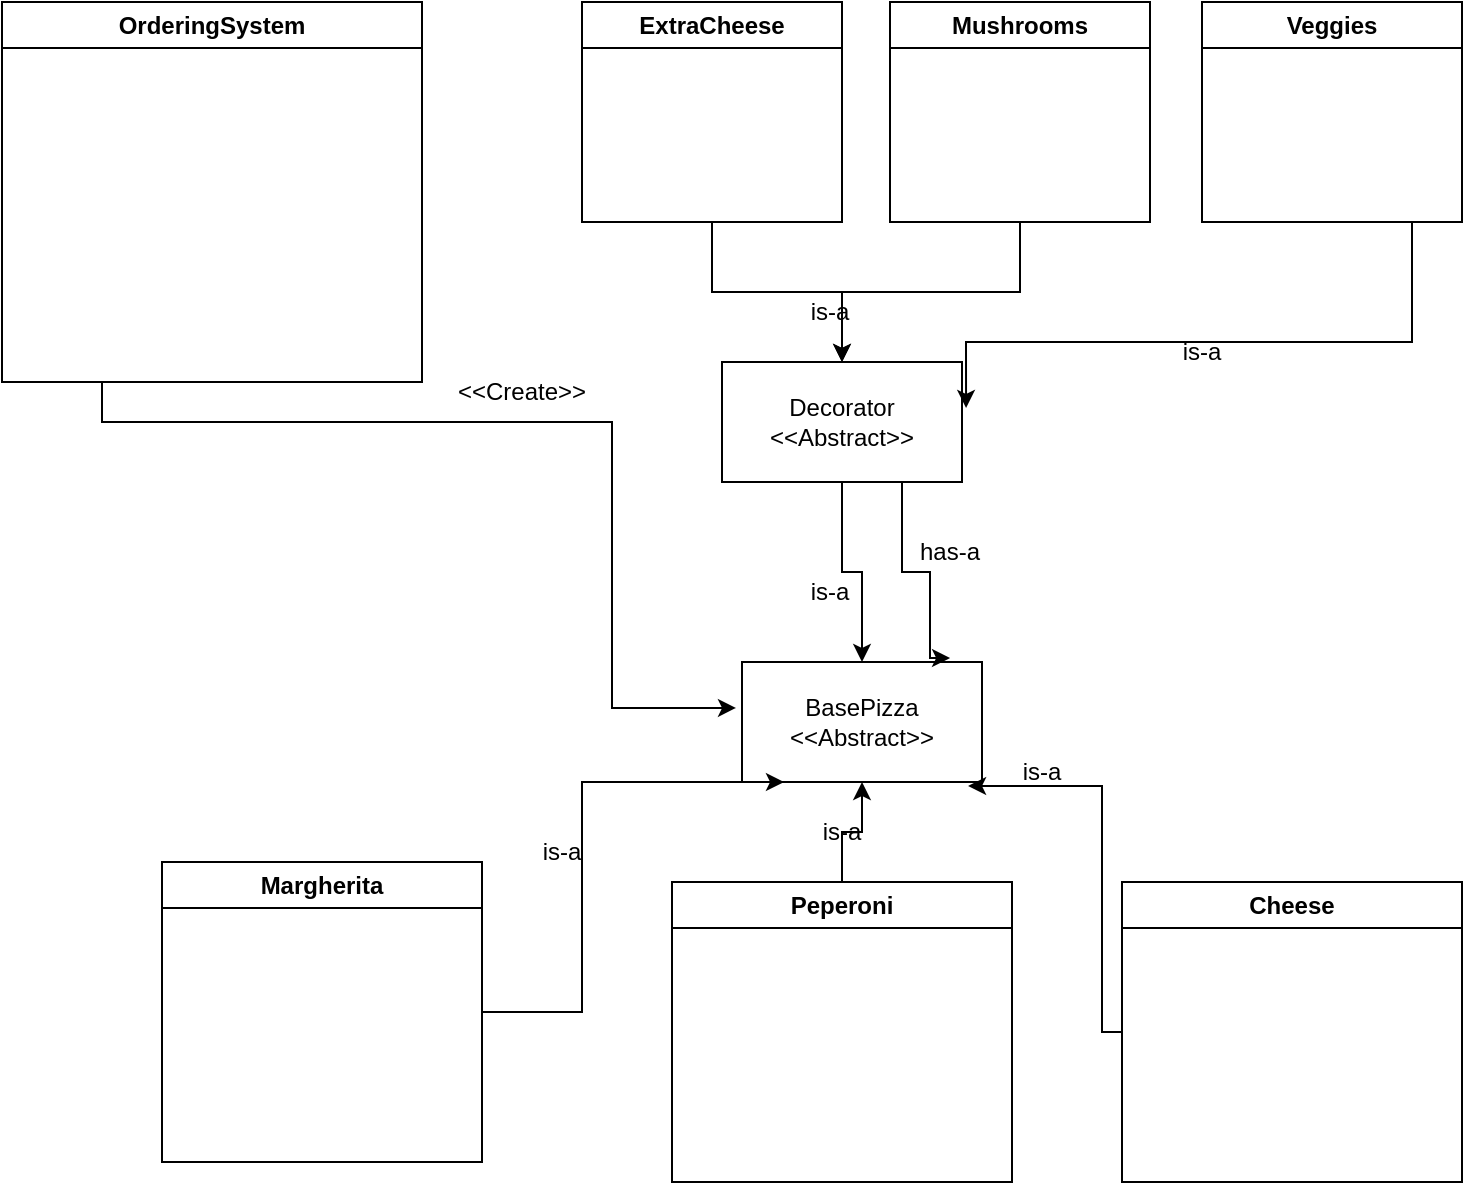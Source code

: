 <mxfile version="22.1.3" type="device">
  <diagram id="xJvp62C8sAbAGmjwGoX_" name="Page-1">
    <mxGraphModel dx="1026" dy="687" grid="1" gridSize="10" guides="1" tooltips="1" connect="1" arrows="1" fold="1" page="1" pageScale="1" pageWidth="827" pageHeight="1169" math="0" shadow="0">
      <root>
        <mxCell id="0" />
        <mxCell id="1" parent="0" />
        <mxCell id="R4Aaj9fQvSGnxe2G60gQ-33" style="edgeStyle=orthogonalEdgeStyle;rounded=0;orthogonalLoop=1;jettySize=auto;html=1;entryX=-0.025;entryY=0.383;entryDx=0;entryDy=0;entryPerimeter=0;" edge="1" parent="1" target="R4Aaj9fQvSGnxe2G60gQ-3">
          <mxGeometry relative="1" as="geometry">
            <mxPoint x="80" y="230" as="sourcePoint" />
            <mxPoint x="335" y="400" as="targetPoint" />
            <Array as="points">
              <mxPoint x="80" y="250" />
              <mxPoint x="335" y="250" />
              <mxPoint x="335" y="393" />
            </Array>
          </mxGeometry>
        </mxCell>
        <mxCell id="R4Aaj9fQvSGnxe2G60gQ-1" value="OrderingSystem" style="swimlane;whiteSpace=wrap;html=1;" vertex="1" parent="1">
          <mxGeometry x="30" y="40" width="210" height="190" as="geometry" />
        </mxCell>
        <mxCell id="R4Aaj9fQvSGnxe2G60gQ-2" value="Margherita" style="swimlane;whiteSpace=wrap;html=1;" vertex="1" parent="1">
          <mxGeometry x="110" y="470" width="160" height="150" as="geometry" />
        </mxCell>
        <mxCell id="R4Aaj9fQvSGnxe2G60gQ-3" value="BasePizza&lt;br&gt;&amp;lt;&amp;lt;Abstract&amp;gt;&amp;gt;" style="rounded=0;whiteSpace=wrap;html=1;" vertex="1" parent="1">
          <mxGeometry x="400" y="370" width="120" height="60" as="geometry" />
        </mxCell>
        <mxCell id="R4Aaj9fQvSGnxe2G60gQ-7" style="edgeStyle=orthogonalEdgeStyle;rounded=0;orthogonalLoop=1;jettySize=auto;html=1;exitX=0.5;exitY=0;exitDx=0;exitDy=0;" edge="1" parent="1" source="R4Aaj9fQvSGnxe2G60gQ-4" target="R4Aaj9fQvSGnxe2G60gQ-3">
          <mxGeometry relative="1" as="geometry" />
        </mxCell>
        <mxCell id="R4Aaj9fQvSGnxe2G60gQ-4" value="Peperoni" style="swimlane;whiteSpace=wrap;html=1;" vertex="1" parent="1">
          <mxGeometry x="365" y="480" width="170" height="150" as="geometry" />
        </mxCell>
        <mxCell id="R4Aaj9fQvSGnxe2G60gQ-5" value="Cheese" style="swimlane;whiteSpace=wrap;html=1;" vertex="1" parent="1">
          <mxGeometry x="590" y="480" width="170" height="150" as="geometry" />
        </mxCell>
        <mxCell id="R4Aaj9fQvSGnxe2G60gQ-6" style="edgeStyle=orthogonalEdgeStyle;rounded=0;orthogonalLoop=1;jettySize=auto;html=1;entryX=0.175;entryY=1;entryDx=0;entryDy=0;entryPerimeter=0;" edge="1" parent="1" source="R4Aaj9fQvSGnxe2G60gQ-2" target="R4Aaj9fQvSGnxe2G60gQ-3">
          <mxGeometry relative="1" as="geometry">
            <Array as="points">
              <mxPoint x="320" y="545" />
              <mxPoint x="320" y="430" />
            </Array>
          </mxGeometry>
        </mxCell>
        <mxCell id="R4Aaj9fQvSGnxe2G60gQ-8" style="edgeStyle=orthogonalEdgeStyle;rounded=0;orthogonalLoop=1;jettySize=auto;html=1;entryX=0.942;entryY=1.033;entryDx=0;entryDy=0;entryPerimeter=0;" edge="1" parent="1" source="R4Aaj9fQvSGnxe2G60gQ-5" target="R4Aaj9fQvSGnxe2G60gQ-3">
          <mxGeometry relative="1" as="geometry">
            <Array as="points">
              <mxPoint x="580" y="555" />
              <mxPoint x="580" y="432" />
            </Array>
          </mxGeometry>
        </mxCell>
        <mxCell id="R4Aaj9fQvSGnxe2G60gQ-9" value="is-a" style="text;html=1;strokeColor=none;fillColor=none;align=center;verticalAlign=middle;whiteSpace=wrap;rounded=0;" vertex="1" parent="1">
          <mxGeometry x="280" y="450" width="60" height="30" as="geometry" />
        </mxCell>
        <mxCell id="R4Aaj9fQvSGnxe2G60gQ-11" value="is-a" style="text;html=1;strokeColor=none;fillColor=none;align=center;verticalAlign=middle;whiteSpace=wrap;rounded=0;" vertex="1" parent="1">
          <mxGeometry x="420" y="440" width="60" height="30" as="geometry" />
        </mxCell>
        <mxCell id="R4Aaj9fQvSGnxe2G60gQ-12" value="is-a" style="text;html=1;strokeColor=none;fillColor=none;align=center;verticalAlign=middle;whiteSpace=wrap;rounded=0;" vertex="1" parent="1">
          <mxGeometry x="520" y="410" width="60" height="30" as="geometry" />
        </mxCell>
        <mxCell id="R4Aaj9fQvSGnxe2G60gQ-14" style="edgeStyle=orthogonalEdgeStyle;rounded=0;orthogonalLoop=1;jettySize=auto;html=1;" edge="1" parent="1" source="R4Aaj9fQvSGnxe2G60gQ-13" target="R4Aaj9fQvSGnxe2G60gQ-3">
          <mxGeometry relative="1" as="geometry" />
        </mxCell>
        <mxCell id="R4Aaj9fQvSGnxe2G60gQ-13" value="Decorator&lt;br style=&quot;border-color: var(--border-color);&quot;&gt;&amp;lt;&amp;lt;Abstract&amp;gt;&amp;gt;" style="rounded=0;whiteSpace=wrap;html=1;" vertex="1" parent="1">
          <mxGeometry x="390" y="220" width="120" height="60" as="geometry" />
        </mxCell>
        <mxCell id="R4Aaj9fQvSGnxe2G60gQ-15" value="is-a" style="text;html=1;strokeColor=none;fillColor=none;align=center;verticalAlign=middle;whiteSpace=wrap;rounded=0;" vertex="1" parent="1">
          <mxGeometry x="414" y="320" width="60" height="30" as="geometry" />
        </mxCell>
        <mxCell id="R4Aaj9fQvSGnxe2G60gQ-17" style="edgeStyle=orthogonalEdgeStyle;rounded=0;orthogonalLoop=1;jettySize=auto;html=1;" edge="1" parent="1" source="R4Aaj9fQvSGnxe2G60gQ-16" target="R4Aaj9fQvSGnxe2G60gQ-13">
          <mxGeometry relative="1" as="geometry" />
        </mxCell>
        <mxCell id="R4Aaj9fQvSGnxe2G60gQ-16" value="ExtraCheese" style="swimlane;whiteSpace=wrap;html=1;" vertex="1" parent="1">
          <mxGeometry x="320" y="40" width="130" height="110" as="geometry" />
        </mxCell>
        <mxCell id="R4Aaj9fQvSGnxe2G60gQ-20" style="edgeStyle=orthogonalEdgeStyle;rounded=0;orthogonalLoop=1;jettySize=auto;html=1;entryX=0.5;entryY=0;entryDx=0;entryDy=0;" edge="1" parent="1" source="R4Aaj9fQvSGnxe2G60gQ-18" target="R4Aaj9fQvSGnxe2G60gQ-13">
          <mxGeometry relative="1" as="geometry" />
        </mxCell>
        <mxCell id="R4Aaj9fQvSGnxe2G60gQ-18" value="Mushrooms" style="swimlane;whiteSpace=wrap;html=1;" vertex="1" parent="1">
          <mxGeometry x="474" y="40" width="130" height="110" as="geometry" />
        </mxCell>
        <mxCell id="R4Aaj9fQvSGnxe2G60gQ-21" value="Veggies" style="swimlane;whiteSpace=wrap;html=1;" vertex="1" parent="1">
          <mxGeometry x="630" y="40" width="130" height="110" as="geometry" />
        </mxCell>
        <mxCell id="R4Aaj9fQvSGnxe2G60gQ-22" style="edgeStyle=orthogonalEdgeStyle;rounded=0;orthogonalLoop=1;jettySize=auto;html=1;entryX=1.017;entryY=0.383;entryDx=0;entryDy=0;entryPerimeter=0;" edge="1" parent="R4Aaj9fQvSGnxe2G60gQ-21" target="R4Aaj9fQvSGnxe2G60gQ-13">
          <mxGeometry relative="1" as="geometry">
            <mxPoint x="105" y="110" as="sourcePoint" />
            <mxPoint x="-15" y="265" as="targetPoint" />
            <Array as="points">
              <mxPoint x="105" y="170" />
              <mxPoint x="-118" y="170" />
            </Array>
          </mxGeometry>
        </mxCell>
        <mxCell id="R4Aaj9fQvSGnxe2G60gQ-24" value="is-a" style="text;html=1;strokeColor=none;fillColor=none;align=center;verticalAlign=middle;whiteSpace=wrap;rounded=0;" vertex="1" parent="1">
          <mxGeometry x="414" y="180" width="60" height="30" as="geometry" />
        </mxCell>
        <mxCell id="R4Aaj9fQvSGnxe2G60gQ-25" value="is-a" style="text;html=1;strokeColor=none;fillColor=none;align=center;verticalAlign=middle;whiteSpace=wrap;rounded=0;" vertex="1" parent="1">
          <mxGeometry x="600" y="200" width="60" height="30" as="geometry" />
        </mxCell>
        <mxCell id="R4Aaj9fQvSGnxe2G60gQ-30" value="has-a" style="text;html=1;strokeColor=none;fillColor=none;align=center;verticalAlign=middle;whiteSpace=wrap;rounded=0;" vertex="1" parent="1">
          <mxGeometry x="474" y="300" width="60" height="30" as="geometry" />
        </mxCell>
        <mxCell id="R4Aaj9fQvSGnxe2G60gQ-32" style="edgeStyle=orthogonalEdgeStyle;rounded=0;orthogonalLoop=1;jettySize=auto;html=1;entryX=0.867;entryY=-0.033;entryDx=0;entryDy=0;entryPerimeter=0;" edge="1" parent="1" source="R4Aaj9fQvSGnxe2G60gQ-13" target="R4Aaj9fQvSGnxe2G60gQ-3">
          <mxGeometry relative="1" as="geometry">
            <Array as="points">
              <mxPoint x="480" y="325" />
              <mxPoint x="494" y="325" />
            </Array>
          </mxGeometry>
        </mxCell>
        <mxCell id="R4Aaj9fQvSGnxe2G60gQ-34" value="&amp;lt;&amp;lt;Create&amp;gt;&amp;gt;" style="text;html=1;strokeColor=none;fillColor=none;align=center;verticalAlign=middle;whiteSpace=wrap;rounded=0;" vertex="1" parent="1">
          <mxGeometry x="260" y="220" width="60" height="30" as="geometry" />
        </mxCell>
      </root>
    </mxGraphModel>
  </diagram>
</mxfile>
